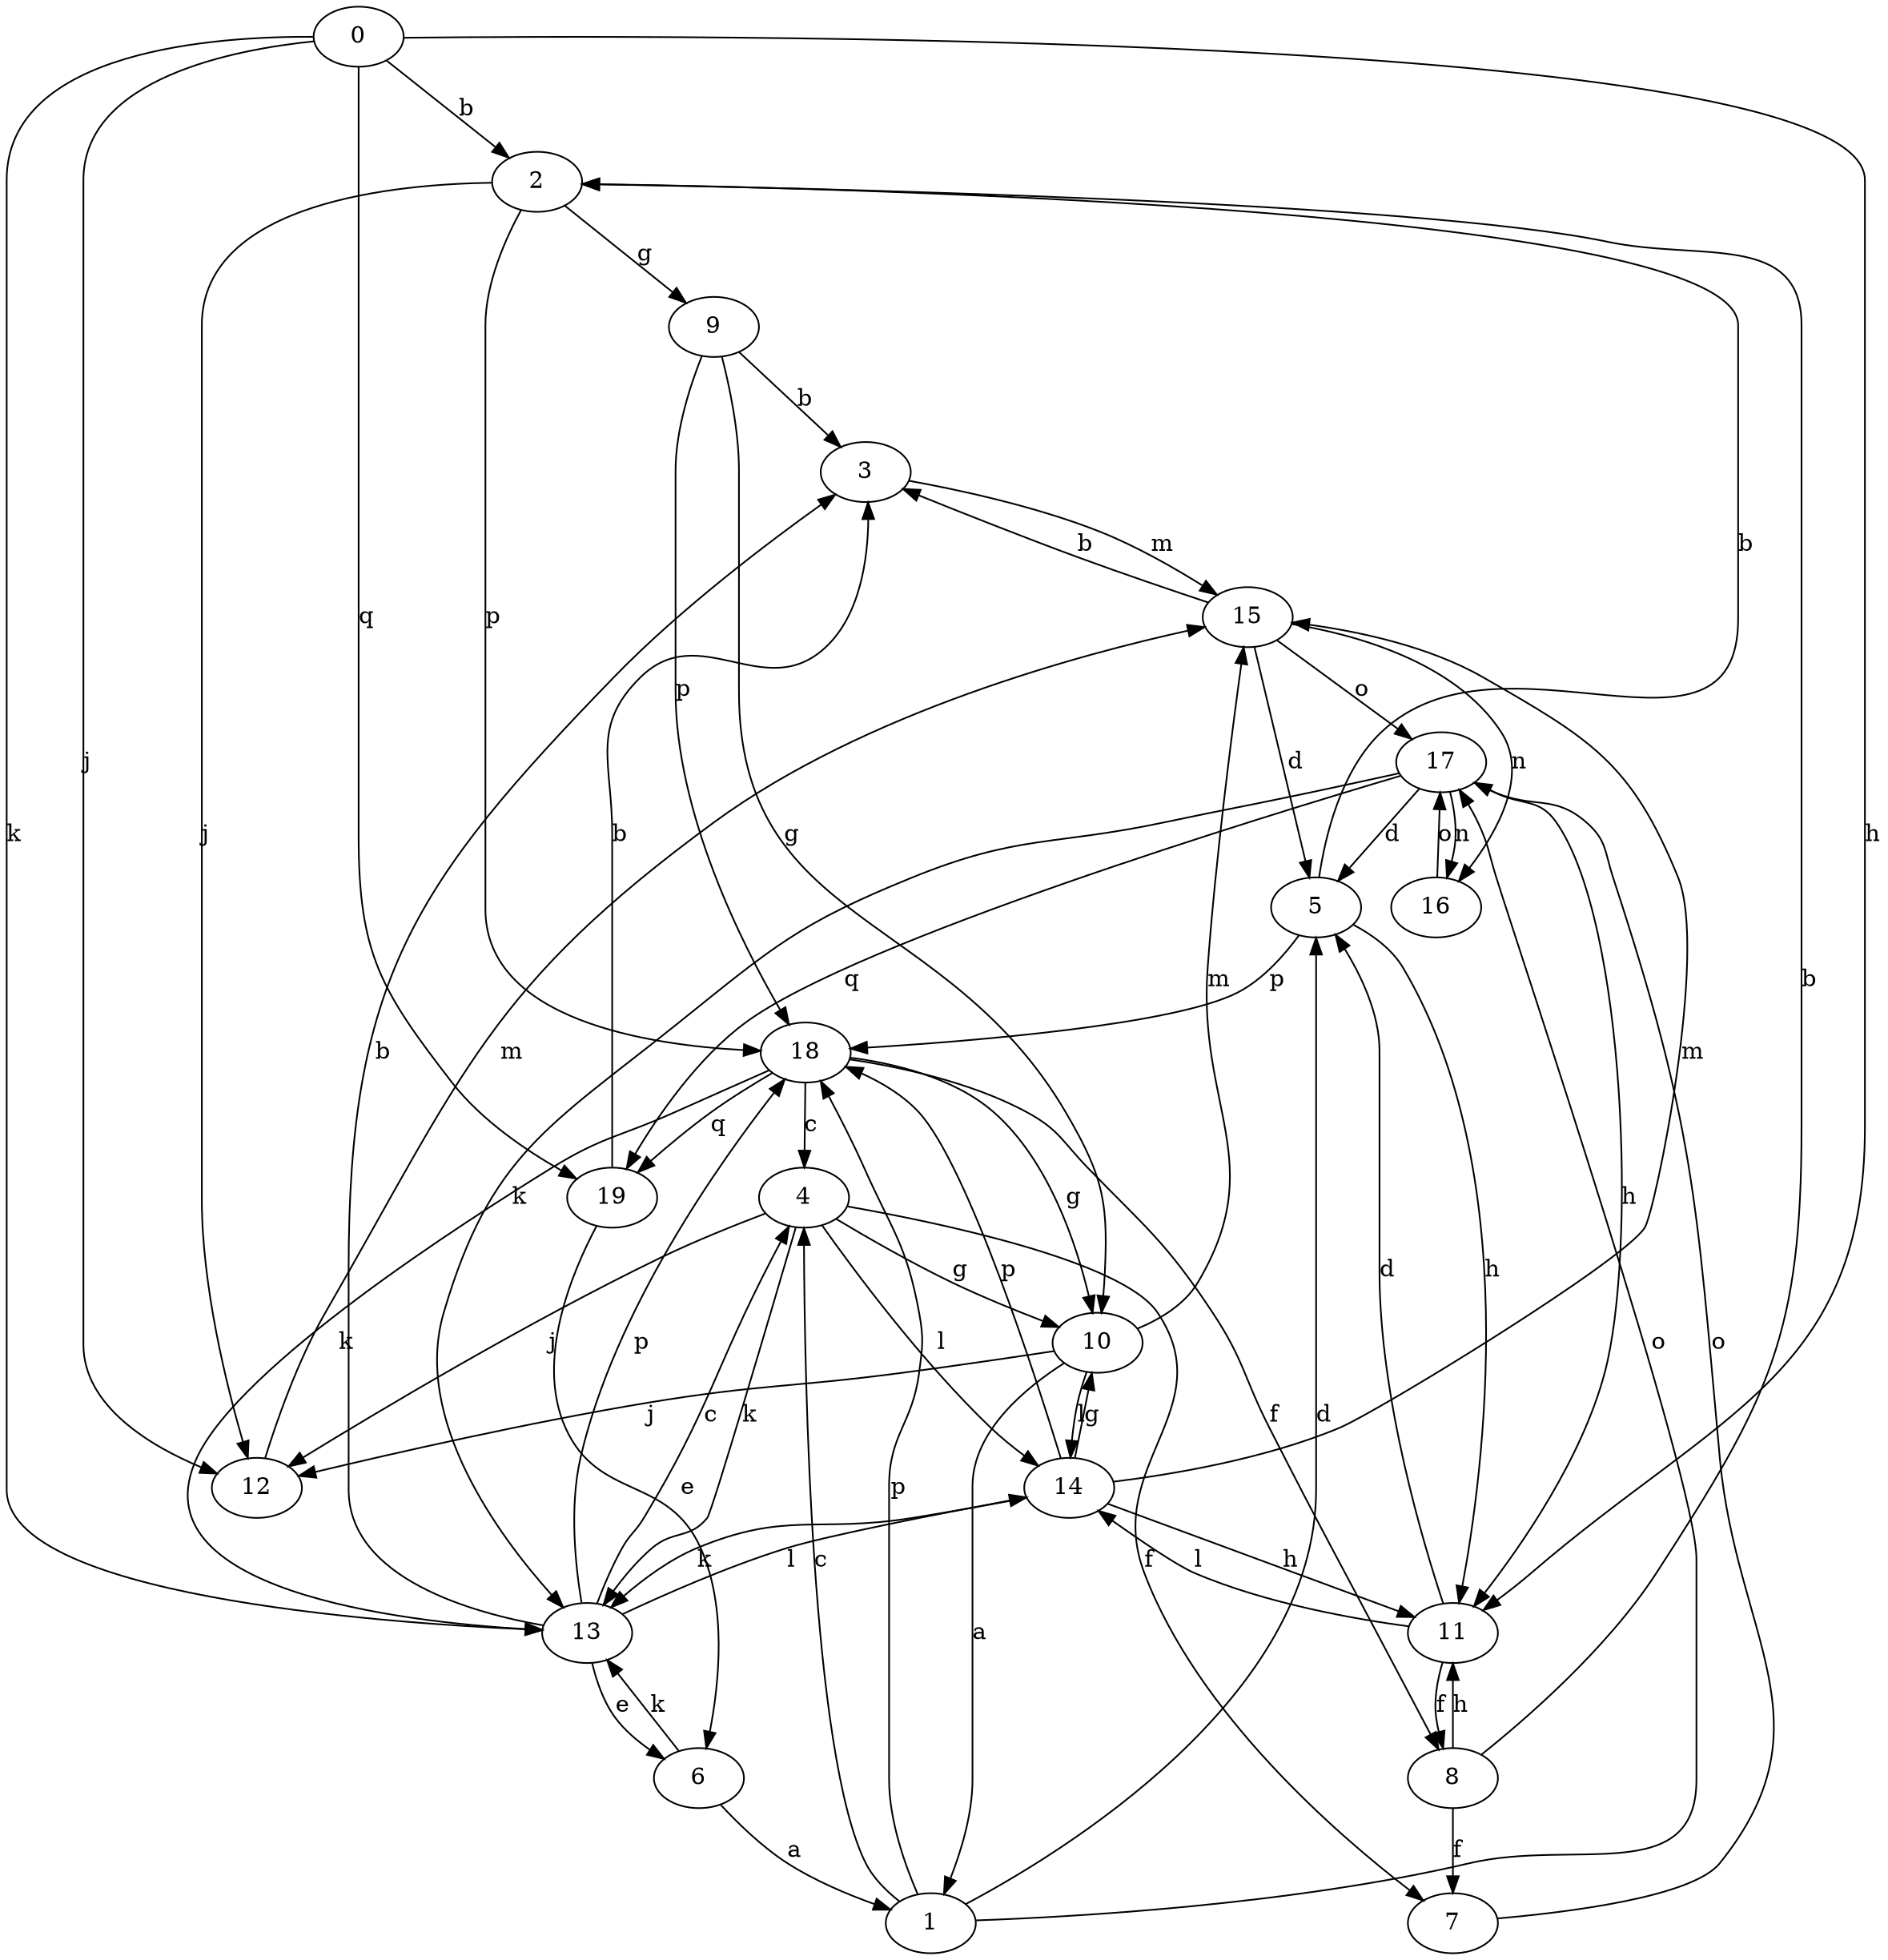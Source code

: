 strict digraph  {
0;
1;
2;
3;
4;
5;
6;
7;
8;
9;
10;
11;
12;
13;
14;
15;
16;
17;
18;
19;
0 -> 2  [label=b];
0 -> 11  [label=h];
0 -> 12  [label=j];
0 -> 13  [label=k];
0 -> 19  [label=q];
1 -> 4  [label=c];
1 -> 5  [label=d];
1 -> 17  [label=o];
1 -> 18  [label=p];
2 -> 9  [label=g];
2 -> 12  [label=j];
2 -> 18  [label=p];
3 -> 15  [label=m];
4 -> 7  [label=f];
4 -> 10  [label=g];
4 -> 12  [label=j];
4 -> 13  [label=k];
4 -> 14  [label=l];
5 -> 2  [label=b];
5 -> 11  [label=h];
5 -> 18  [label=p];
6 -> 1  [label=a];
6 -> 13  [label=k];
7 -> 17  [label=o];
8 -> 2  [label=b];
8 -> 7  [label=f];
8 -> 11  [label=h];
9 -> 3  [label=b];
9 -> 10  [label=g];
9 -> 18  [label=p];
10 -> 1  [label=a];
10 -> 12  [label=j];
10 -> 14  [label=l];
10 -> 15  [label=m];
11 -> 5  [label=d];
11 -> 8  [label=f];
11 -> 14  [label=l];
12 -> 15  [label=m];
13 -> 3  [label=b];
13 -> 4  [label=c];
13 -> 6  [label=e];
13 -> 14  [label=l];
13 -> 18  [label=p];
14 -> 10  [label=g];
14 -> 11  [label=h];
14 -> 13  [label=k];
14 -> 15  [label=m];
14 -> 18  [label=p];
15 -> 3  [label=b];
15 -> 5  [label=d];
15 -> 16  [label=n];
15 -> 17  [label=o];
16 -> 17  [label=o];
17 -> 5  [label=d];
17 -> 11  [label=h];
17 -> 13  [label=k];
17 -> 16  [label=n];
17 -> 19  [label=q];
18 -> 4  [label=c];
18 -> 8  [label=f];
18 -> 10  [label=g];
18 -> 13  [label=k];
18 -> 19  [label=q];
19 -> 3  [label=b];
19 -> 6  [label=e];
}
